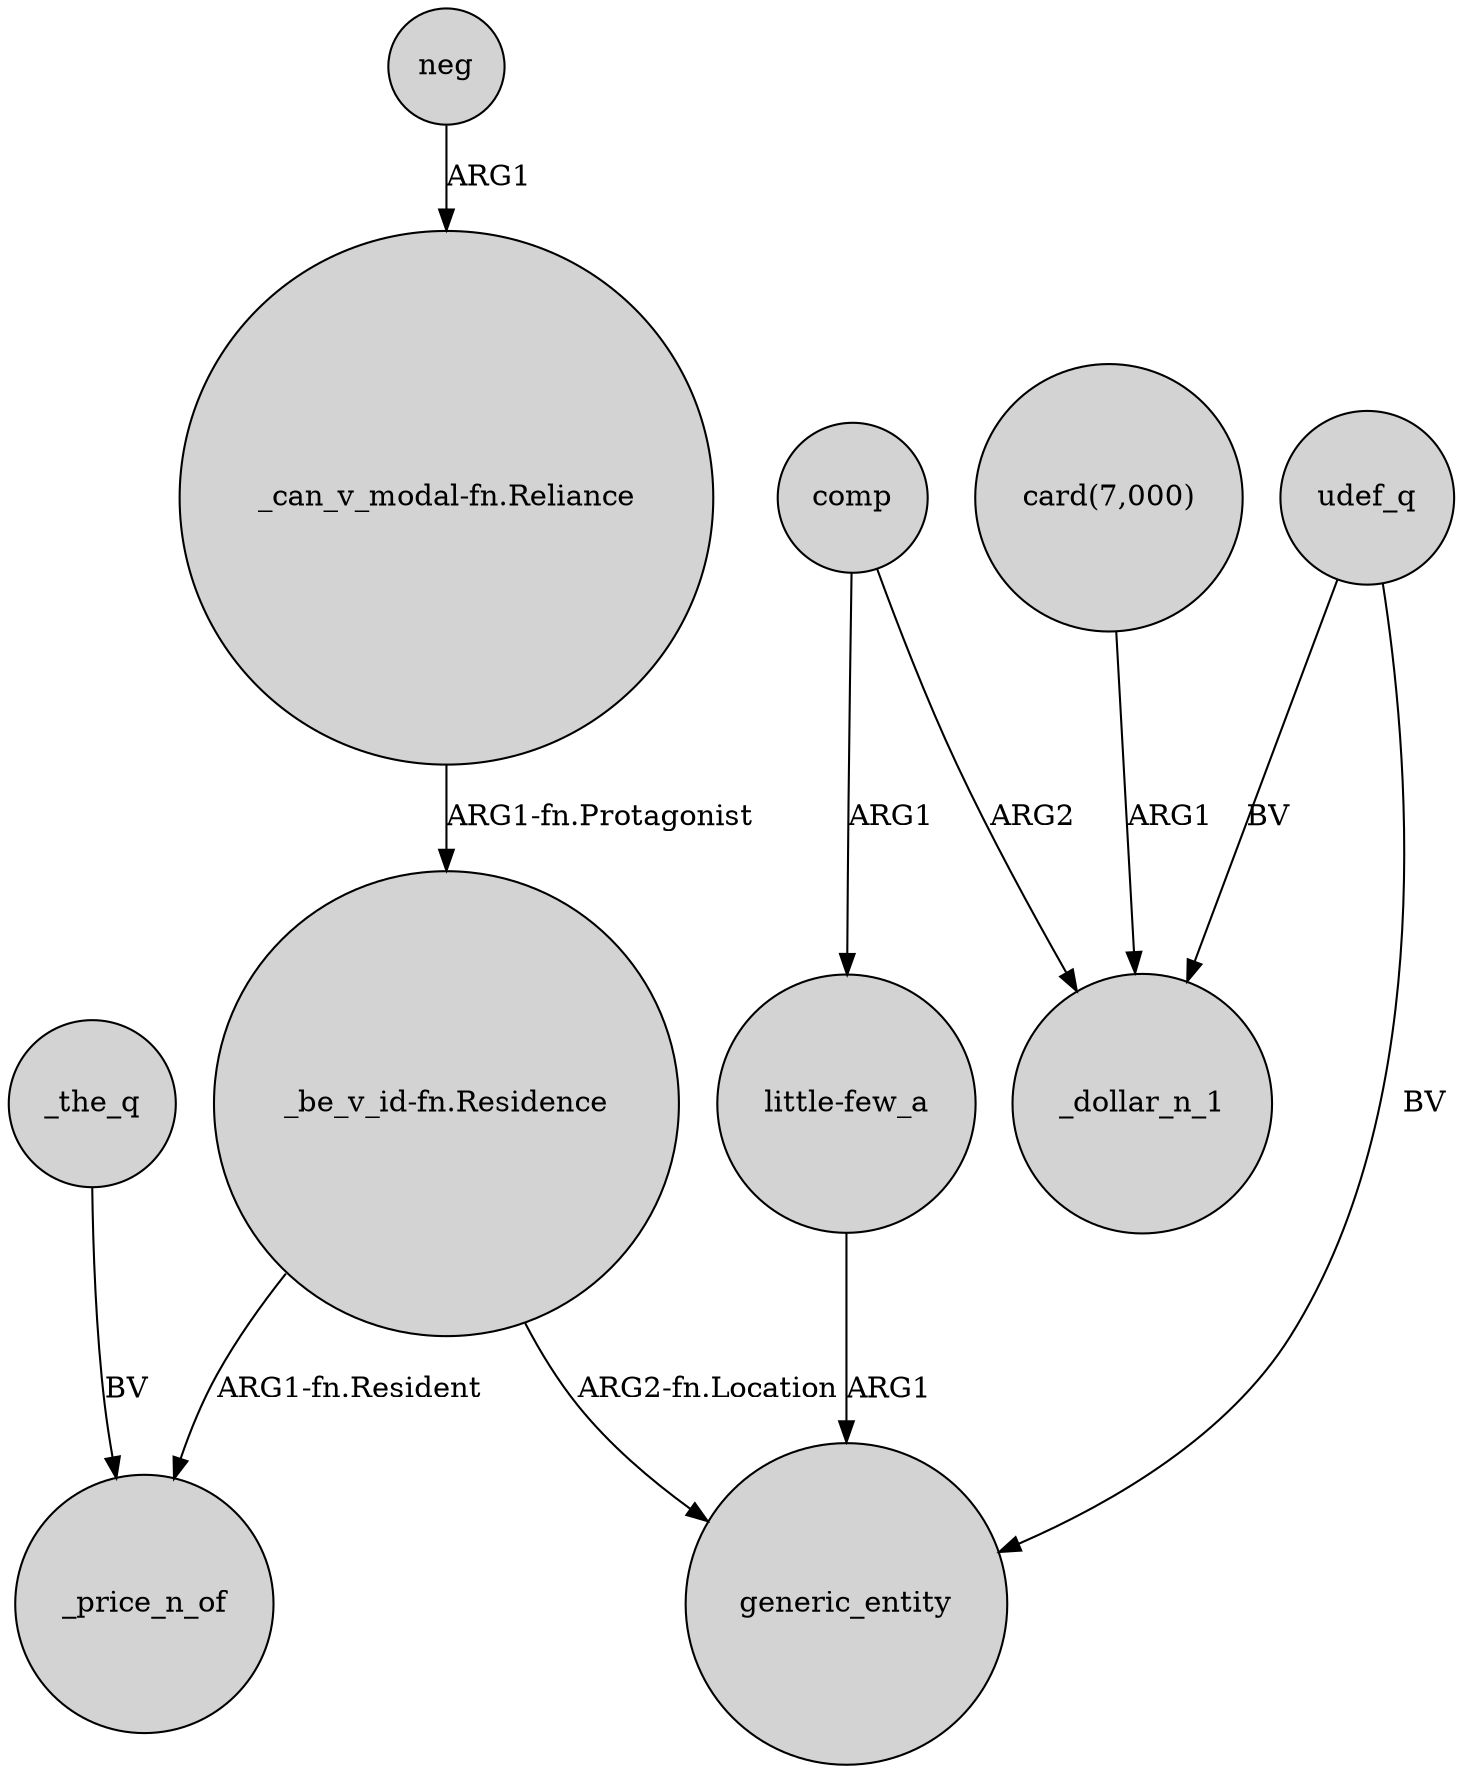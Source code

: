 digraph {
	node [shape=circle style=filled]
	neg -> "_can_v_modal-fn.Reliance" [label=ARG1]
	"_can_v_modal-fn.Reliance" -> "_be_v_id-fn.Residence" [label="ARG1-fn.Protagonist"]
	"card(7,000)" -> _dollar_n_1 [label=ARG1]
	udef_q -> _dollar_n_1 [label=BV]
	_the_q -> _price_n_of [label=BV]
	udef_q -> generic_entity [label=BV]
	comp -> _dollar_n_1 [label=ARG2]
	"little-few_a" -> generic_entity [label=ARG1]
	"_be_v_id-fn.Residence" -> generic_entity [label="ARG2-fn.Location"]
	"_be_v_id-fn.Residence" -> _price_n_of [label="ARG1-fn.Resident"]
	comp -> "little-few_a" [label=ARG1]
}
